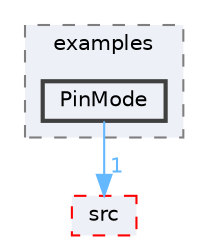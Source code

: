 digraph "FastLED/FastLED/examples/PinMode"
{
 // LATEX_PDF_SIZE
  bgcolor="transparent";
  edge [fontname=Helvetica,fontsize=10,labelfontname=Helvetica,labelfontsize=10];
  node [fontname=Helvetica,fontsize=10,shape=box,height=0.2,width=0.4];
  compound=true
  subgraph clusterdir_999a185a1a47b3a763bb04a7a263eb0d {
    graph [ bgcolor="#edf0f7", pencolor="grey50", label="examples", fontname=Helvetica,fontsize=10 style="filled,dashed", URL="dir_999a185a1a47b3a763bb04a7a263eb0d.html",tooltip=""]
  dir_0e3a6bf4d488a017e489dd3532043080 [label="PinMode", fillcolor="#edf0f7", color="grey25", style="filled,bold", URL="dir_0e3a6bf4d488a017e489dd3532043080.html",tooltip=""];
  }
  dir_e6a3de723047763e6a27a3cab040759e [label="src", fillcolor="#edf0f7", color="red", style="filled,dashed", URL="dir_e6a3de723047763e6a27a3cab040759e.html",tooltip=""];
  dir_0e3a6bf4d488a017e489dd3532043080->dir_e6a3de723047763e6a27a3cab040759e [headlabel="1", labeldistance=1.5 headhref="dir_000063_000075.html" href="dir_000063_000075.html" color="steelblue1" fontcolor="steelblue1"];
}
